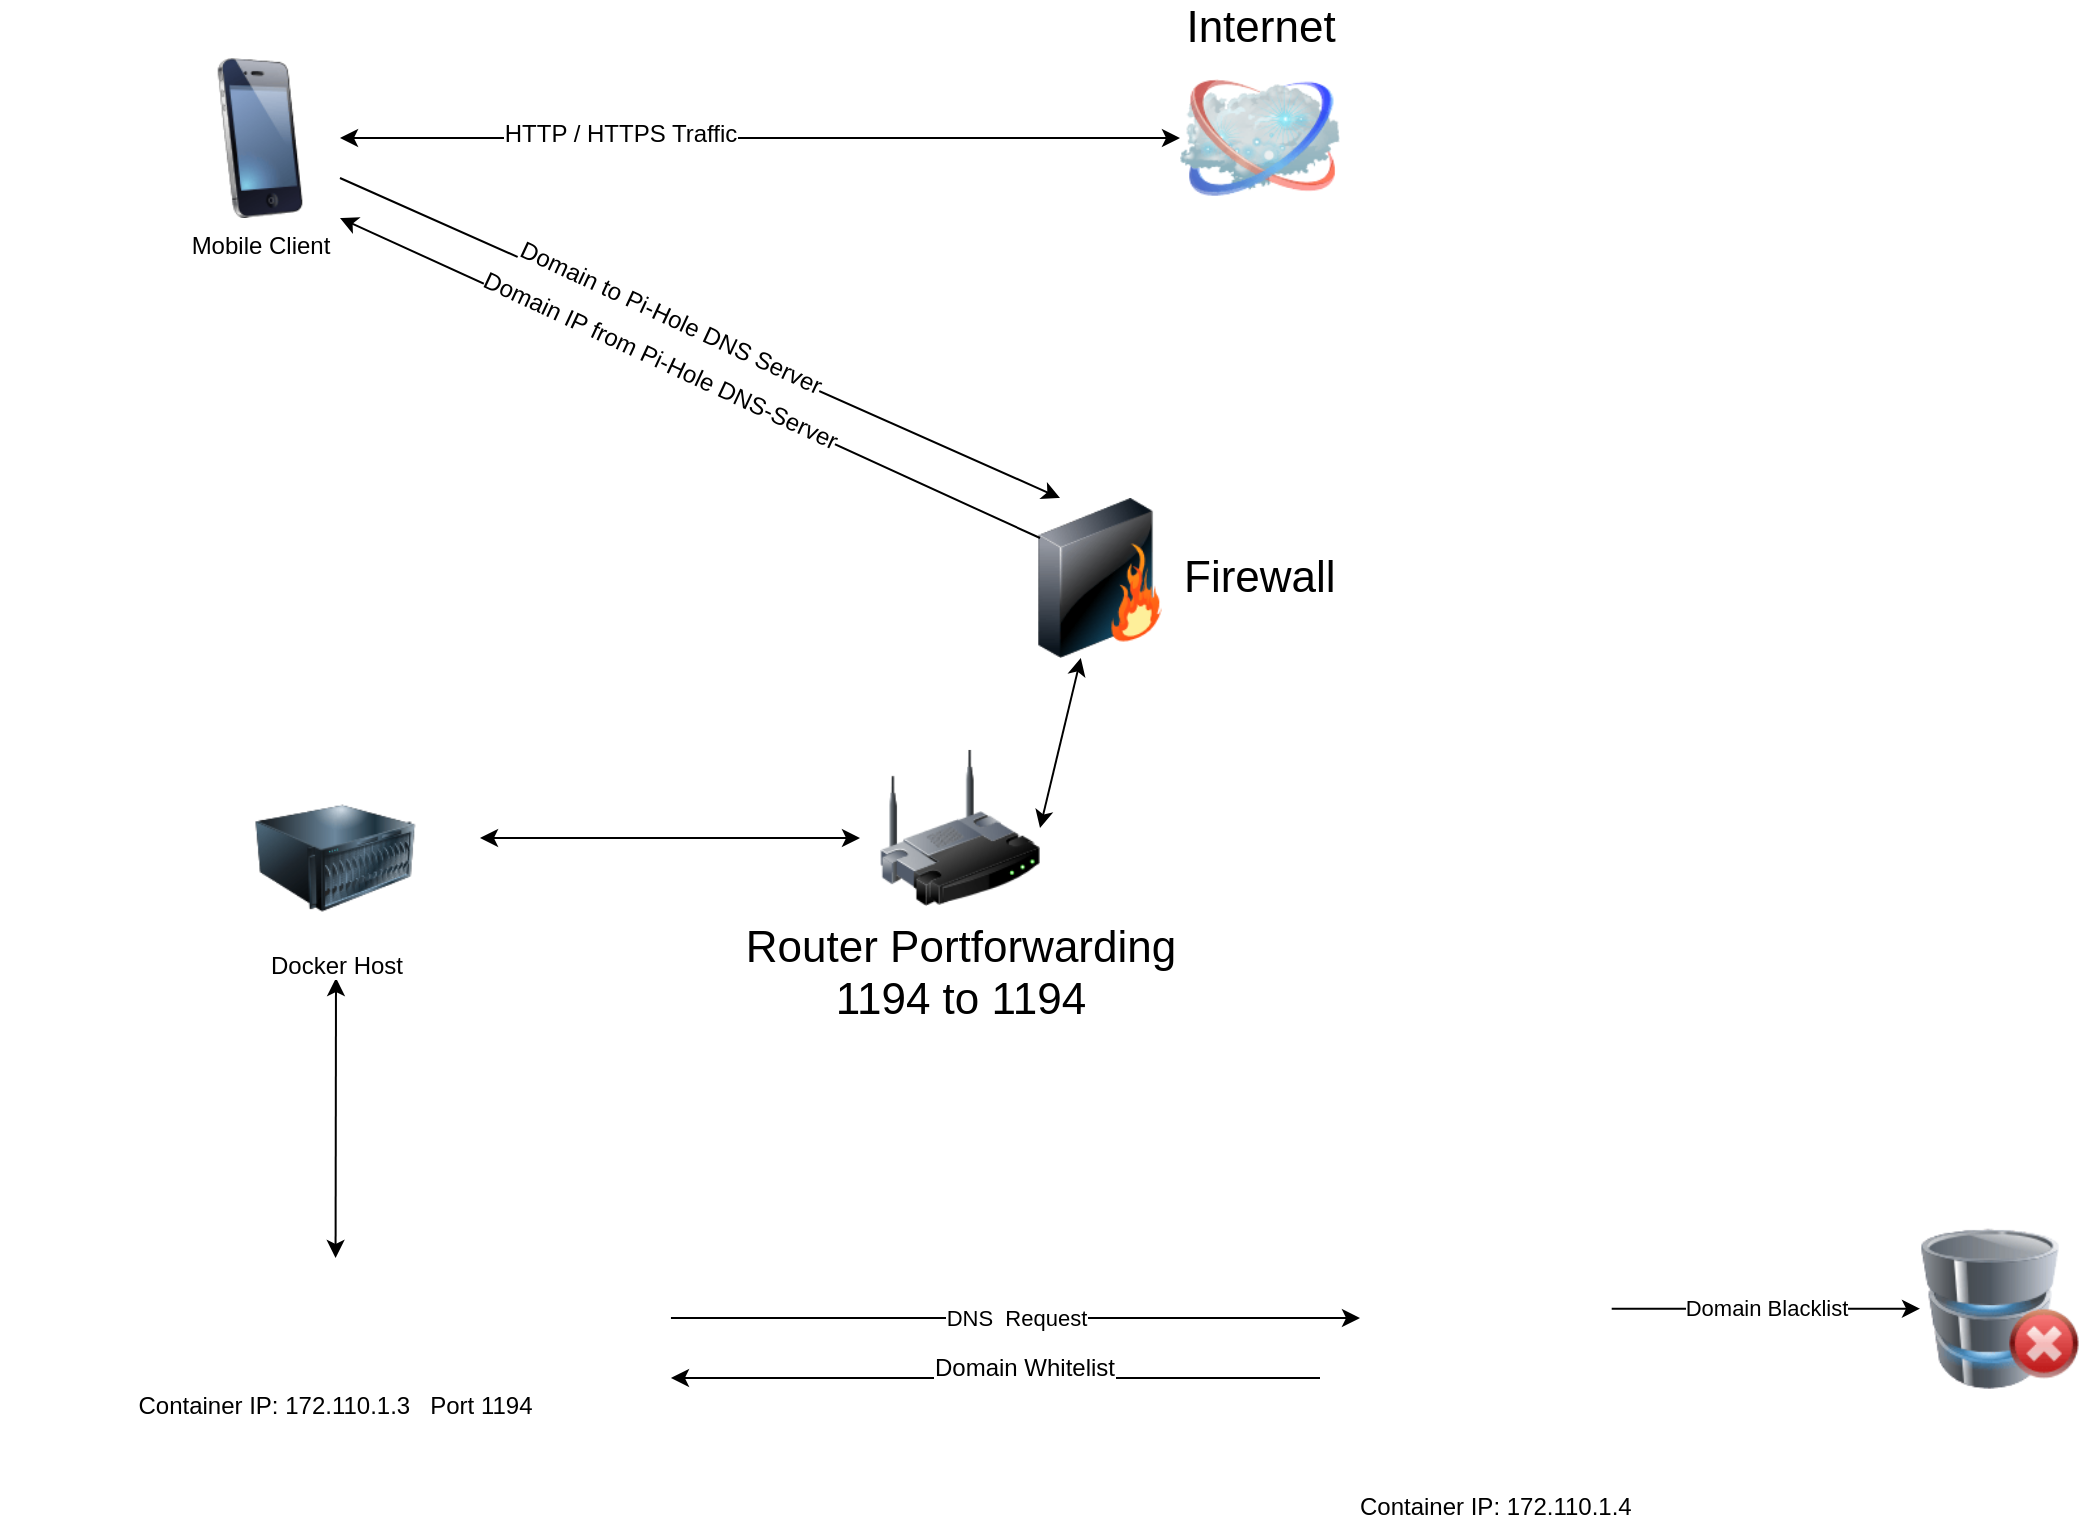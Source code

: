 <mxfile version="12.8.8" type="device"><diagram name="Page-1" id="55a83fd1-7818-8e21-69c5-c3457e3827bb"><mxGraphModel dx="2755" dy="1315" grid="1" gridSize="10" guides="1" tooltips="1" connect="1" arrows="1" fold="1" page="1" pageScale="1" pageWidth="1100" pageHeight="850" background="#ffffff" math="0" shadow="0"><root><mxCell id="0"/><mxCell id="1" parent="0"/><mxCell id="69ecfefc5c41e42c-1" value="&lt;div&gt;Router Portforwarding &lt;br&gt;&lt;/div&gt;&lt;div&gt;1194 to 1194&lt;br&gt;&lt;/div&gt;" style="image;html=1;labelBackgroundColor=#ffffff;image=img/lib/clip_art/networking/Wireless_Router_128x128.png;rounded=1;shadow=0;comic=0;strokeWidth=2;fontSize=22" parent="1" vertex="1"><mxGeometry x="470" y="425" width="80" height="80" as="geometry"/></mxCell><mxCell id="69ecfefc5c41e42c-2" value="Internet" style="image;html=1;labelBackgroundColor=#ffffff;image=img/lib/clip_art/networking/Cloud_128x128.png;rounded=1;shadow=0;comic=0;strokeWidth=2;fontSize=22;labelPosition=center;verticalLabelPosition=top;align=center;verticalAlign=bottom;" parent="1" vertex="1"><mxGeometry x="620" y="80" width="80" height="80" as="geometry"/></mxCell><mxCell id="69ecfefc5c41e42c-3" value="Firewall" style="image;html=1;labelBackgroundColor=#ffffff;image=img/lib/clip_art/networking/Firewall_128x128.png;rounded=1;shadow=0;comic=0;strokeWidth=2;fontSize=22;labelPosition=right;verticalLabelPosition=middle;align=left;verticalAlign=middle;" parent="1" vertex="1"><mxGeometry x="540" y="300" width="80" height="80" as="geometry"/></mxCell><mxCell id="2yQuZSf-ya6TTX-waaeX-1" value="Mobile Client" style="image;html=1;labelBackgroundColor=#ffffff;image=img/lib/clip_art/telecommunication/iPhone_128x128.png" vertex="1" parent="1"><mxGeometry x="120" y="80" width="80" height="80" as="geometry"/></mxCell><UserObject label="Container IP: 172.110.1.3   Port 1194&#xA;" link="https://upload.wikimedia.org/wikipedia/commons/8/88/Ovpntech_logo-s_REVISED.png" id="2yQuZSf-ya6TTX-waaeX-6"><mxCell style="shape=image;verticalLabelPosition=bottom;labelBackgroundColor=#ffffff;verticalAlign=top;aspect=fixed;imageAspect=0;image=https://upload.wikimedia.org/wikipedia/commons/8/88/Ovpntech_logo-s_REVISED.png;" vertex="1" parent="1"><mxGeometry x="30" y="680" width="335.48" height="60" as="geometry"/></mxCell></UserObject><UserObject label="Container IP: 172.110.1.4" link="https://upload.wikimedia.org/wikipedia/en/thumb/1/15/Pi-hole_vector_logo.svg/1200px-Pi-hole_vector_logo.svg.png" id="2yQuZSf-ya6TTX-waaeX-8"><mxCell style="shape=image;verticalLabelPosition=bottom;labelBackgroundColor=#ffffff;verticalAlign=top;aspect=fixed;imageAspect=0;image=https://upload.wikimedia.org/wikipedia/en/thumb/1/15/Pi-hole_vector_logo.svg/1200px-Pi-hole_vector_logo.svg.png;" vertex="1" parent="1"><mxGeometry x="720" y="620" width="115.85" height="170.65" as="geometry"/></mxCell></UserObject><mxCell id="2yQuZSf-ya6TTX-waaeX-10" value="" style="endArrow=classic;startArrow=classic;html=1;" edge="1" parent="1" source="2yQuZSf-ya6TTX-waaeX-6"><mxGeometry width="50" height="50" relative="1" as="geometry"><mxPoint x="360" y="590" as="sourcePoint"/><mxPoint x="198" y="540" as="targetPoint"/></mxGeometry></mxCell><mxCell id="2yQuZSf-ya6TTX-waaeX-12" value="" style="endArrow=classic;startArrow=classic;html=1;exitX=1;exitY=0.5;exitDx=0;exitDy=0;" edge="1" parent="1" source="69ecfefc5c41e42c-1" target="69ecfefc5c41e42c-3"><mxGeometry width="50" height="50" relative="1" as="geometry"><mxPoint x="250" y="400" as="sourcePoint"/><mxPoint x="300" y="350" as="targetPoint"/></mxGeometry></mxCell><mxCell id="2yQuZSf-ya6TTX-waaeX-14" value="DNS&amp;nbsp; Request" style="endArrow=classic;startArrow=none;html=1;startFill=0;" edge="1" parent="1" source="2yQuZSf-ya6TTX-waaeX-6"><mxGeometry width="50" height="50" relative="1" as="geometry"><mxPoint x="365.48" y="760" as="sourcePoint"/><mxPoint x="710" y="710" as="targetPoint"/></mxGeometry></mxCell><mxCell id="2yQuZSf-ya6TTX-waaeX-16" value="" style="endArrow=classic;html=1;entryX=1;entryY=1;entryDx=0;entryDy=0;" edge="1" parent="1" target="2yQuZSf-ya6TTX-waaeX-6"><mxGeometry width="50" height="50" relative="1" as="geometry"><mxPoint x="690" y="740" as="sourcePoint"/><mxPoint x="740" y="690" as="targetPoint"/></mxGeometry></mxCell><mxCell id="2yQuZSf-ya6TTX-waaeX-17" value="Domain Whitelist" style="text;html=1;align=center;verticalAlign=middle;resizable=0;points=[];labelBackgroundColor=#ffffff;" vertex="1" connectable="0" parent="2yQuZSf-ya6TTX-waaeX-16"><mxGeometry x="-0.084" y="-5" relative="1" as="geometry"><mxPoint as="offset"/></mxGeometry></mxCell><mxCell id="2yQuZSf-ya6TTX-waaeX-18" value="" style="image;html=1;labelBackgroundColor=#ffffff;image=img/lib/clip_art/computers/Database_Remove_128x128.png" vertex="1" parent="1"><mxGeometry x="990" y="665.33" width="80" height="80" as="geometry"/></mxCell><mxCell id="2yQuZSf-ya6TTX-waaeX-19" value="Domain Blacklist" style="endArrow=classic;html=1;entryX=0;entryY=0.5;entryDx=0;entryDy=0;" edge="1" parent="1" source="2yQuZSf-ya6TTX-waaeX-8" target="2yQuZSf-ya6TTX-waaeX-18"><mxGeometry width="50" height="50" relative="1" as="geometry"><mxPoint x="490" y="840" as="sourcePoint"/><mxPoint x="540" y="790" as="targetPoint"/></mxGeometry></mxCell><mxCell id="2yQuZSf-ya6TTX-waaeX-21" value="" style="endArrow=classic;startArrow=classic;html=1;entryX=0;entryY=0.5;entryDx=0;entryDy=0;exitX=1;exitY=0.5;exitDx=0;exitDy=0;" edge="1" parent="1" source="2yQuZSf-ya6TTX-waaeX-1" target="69ecfefc5c41e42c-2"><mxGeometry width="50" height="50" relative="1" as="geometry"><mxPoint x="170" y="150" as="sourcePoint"/><mxPoint x="220" y="100" as="targetPoint"/></mxGeometry></mxCell><mxCell id="2yQuZSf-ya6TTX-waaeX-27" value="HTTP / HTTPS Traffic" style="text;html=1;align=center;verticalAlign=middle;resizable=0;points=[];labelBackgroundColor=#ffffff;" vertex="1" connectable="0" parent="2yQuZSf-ya6TTX-waaeX-21"><mxGeometry x="-0.333" y="2" relative="1" as="geometry"><mxPoint as="offset"/></mxGeometry></mxCell><mxCell id="2yQuZSf-ya6TTX-waaeX-23" value="" style="endArrow=classic;html=1;entryX=0.25;entryY=0;entryDx=0;entryDy=0;exitX=1;exitY=0.75;exitDx=0;exitDy=0;" edge="1" parent="1" source="2yQuZSf-ya6TTX-waaeX-1" target="69ecfefc5c41e42c-3"><mxGeometry width="50" height="50" relative="1" as="geometry"><mxPoint x="200" y="180" as="sourcePoint"/><mxPoint x="250" y="130" as="targetPoint"/></mxGeometry></mxCell><mxCell id="2yQuZSf-ya6TTX-waaeX-24" value="Domain to Pi-Hole DNS Server" style="text;html=1;align=center;verticalAlign=middle;resizable=0;points=[];labelBackgroundColor=#ffffff;rotation=25;" vertex="1" connectable="0" parent="2yQuZSf-ya6TTX-waaeX-23"><mxGeometry x="-0.24" y="-1" relative="1" as="geometry"><mxPoint x="29.13" y="8.31" as="offset"/></mxGeometry></mxCell><mxCell id="2yQuZSf-ya6TTX-waaeX-25" value="" style="endArrow=classic;html=1;entryX=1;entryY=1;entryDx=0;entryDy=0;" edge="1" parent="1" target="2yQuZSf-ya6TTX-waaeX-1"><mxGeometry width="50" height="50" relative="1" as="geometry"><mxPoint x="550" y="320" as="sourcePoint"/><mxPoint x="410" y="230" as="targetPoint"/></mxGeometry></mxCell><mxCell id="2yQuZSf-ya6TTX-waaeX-26" value="Domain IP from Pi-Hole DNS-Server" style="text;html=1;align=center;verticalAlign=middle;resizable=0;points=[];labelBackgroundColor=#ffffff;rotation=25;" vertex="1" connectable="0" parent="2yQuZSf-ya6TTX-waaeX-25"><mxGeometry x="0.094" y="-2" relative="1" as="geometry"><mxPoint as="offset"/></mxGeometry></mxCell><mxCell id="2yQuZSf-ya6TTX-waaeX-28" value="Docker Host" style="image;html=1;labelBackgroundColor=#ffffff;image=img/lib/clip_art/computers/Server_128x128.png" vertex="1" parent="1"><mxGeometry x="157.74" y="440" width="80" height="80" as="geometry"/></mxCell><mxCell id="2yQuZSf-ya6TTX-waaeX-30" value="" style="endArrow=classic;startArrow=classic;html=1;" edge="1" parent="1"><mxGeometry width="50" height="50" relative="1" as="geometry"><mxPoint x="270" y="470" as="sourcePoint"/><mxPoint x="460" y="470" as="targetPoint"/></mxGeometry></mxCell></root></mxGraphModel></diagram></mxfile>